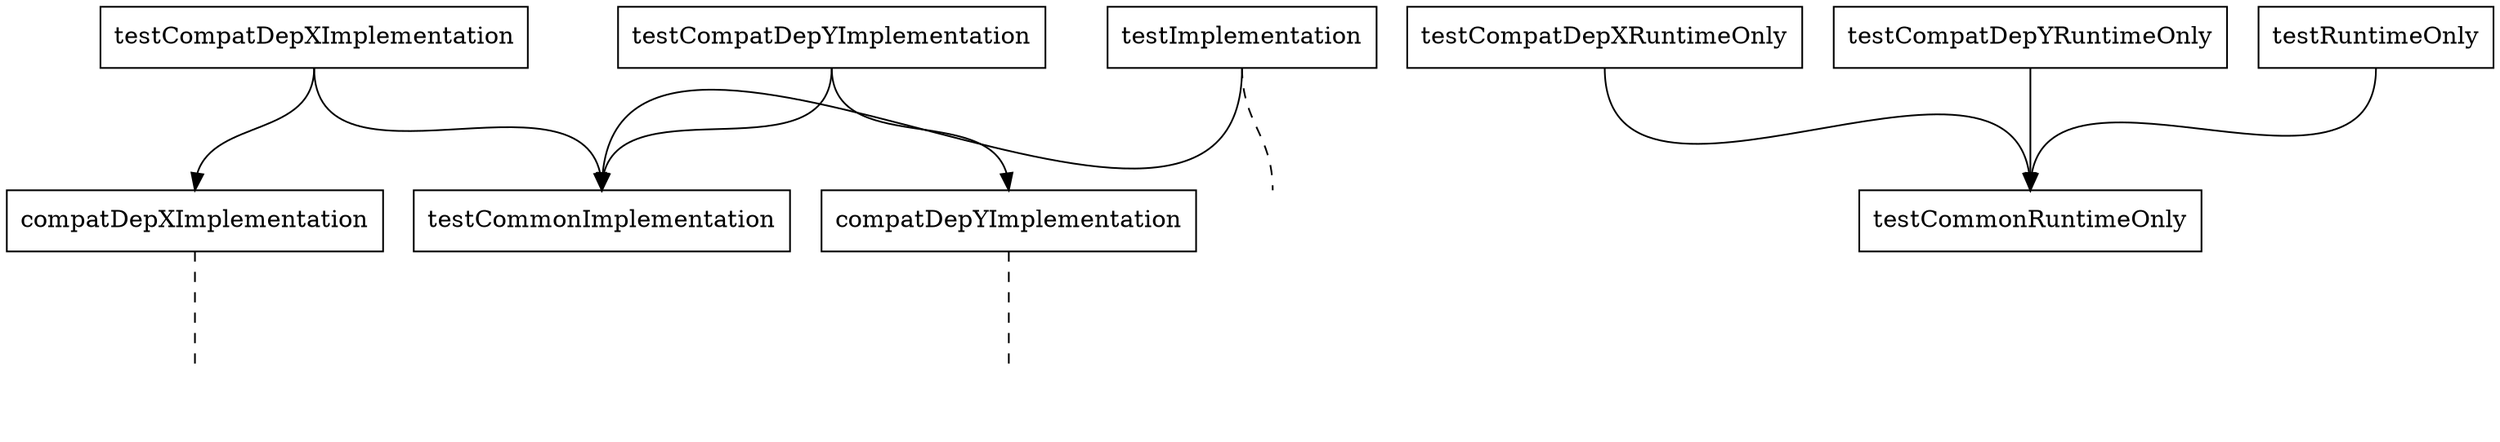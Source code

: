 digraph configurations {
    graph [ranksep=1]
    node [shape=box]
    edge [tailport=s headport=n]

    out1 [style=invis]
    out2 [style=invis]
    out3 [style=invis]

    testCompatDepXImplementation -> compatDepXImplementation;
    testCompatDepXImplementation -> testCommonImplementation;
    testCompatDepYImplementation -> compatDepYImplementation;
    testCompatDepYImplementation -> testCommonImplementation;
    testImplementation -> testCommonImplementation;

    compatDepXImplementation -> out1 [arrowhead=none style=dashed]
    compatDepYImplementation -> out2 [arrowhead=none style=dashed]
    testImplementation -> out3 [arrowhead=none style=dashed]

    testCompatDepXRuntimeOnly -> testCommonRuntimeOnly;
    testCompatDepYRuntimeOnly -> testCommonRuntimeOnly;
    testRuntimeOnly -> testCommonRuntimeOnly;
}
